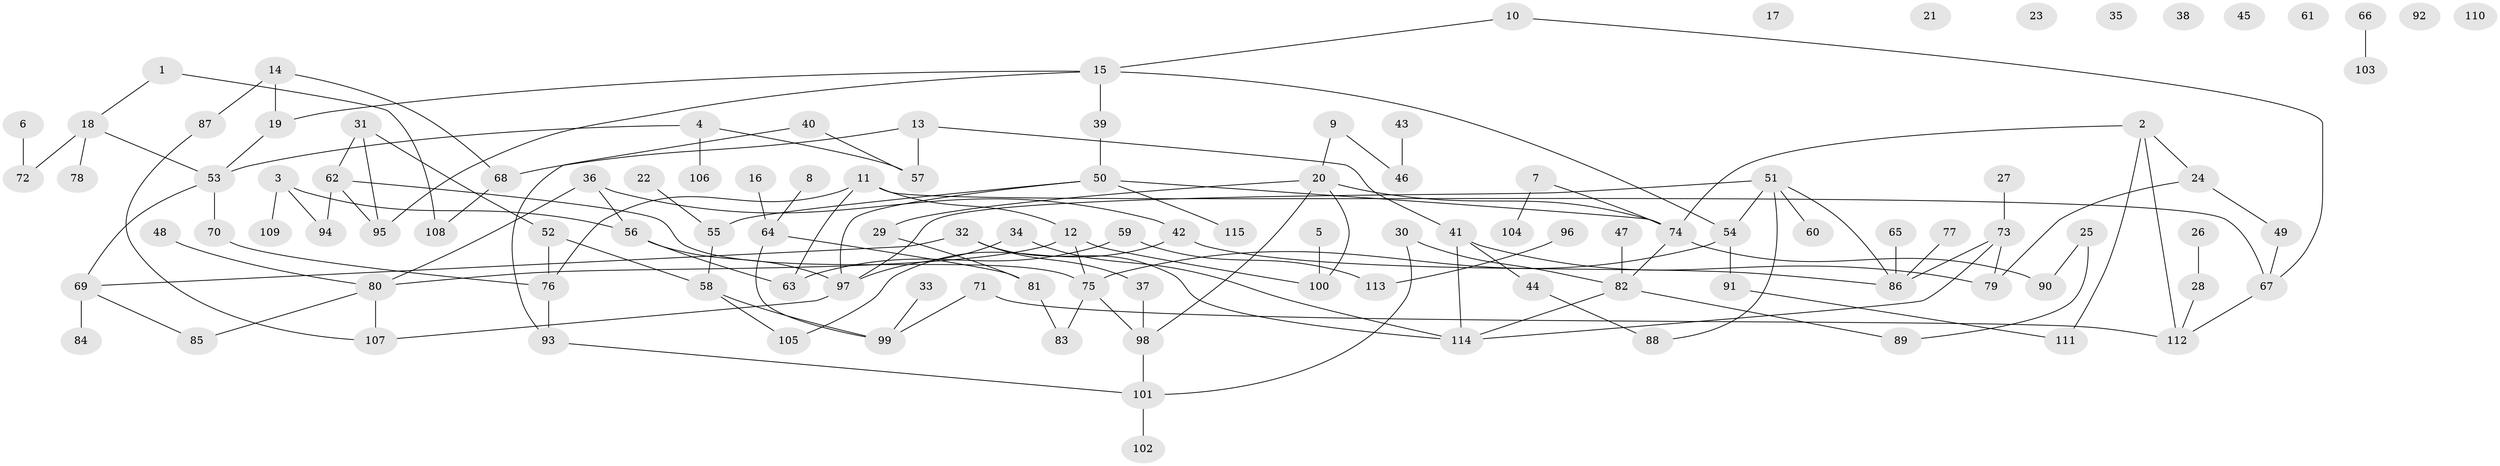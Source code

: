 // coarse degree distribution, {2: 0.21518987341772153, 6: 0.0759493670886076, 3: 0.17721518987341772, 1: 0.21518987341772153, 7: 0.0379746835443038, 5: 0.0759493670886076, 4: 0.06329113924050633, 0: 0.12658227848101267, 8: 0.012658227848101266}
// Generated by graph-tools (version 1.1) at 2025/23/03/03/25 07:23:27]
// undirected, 115 vertices, 141 edges
graph export_dot {
graph [start="1"]
  node [color=gray90,style=filled];
  1;
  2;
  3;
  4;
  5;
  6;
  7;
  8;
  9;
  10;
  11;
  12;
  13;
  14;
  15;
  16;
  17;
  18;
  19;
  20;
  21;
  22;
  23;
  24;
  25;
  26;
  27;
  28;
  29;
  30;
  31;
  32;
  33;
  34;
  35;
  36;
  37;
  38;
  39;
  40;
  41;
  42;
  43;
  44;
  45;
  46;
  47;
  48;
  49;
  50;
  51;
  52;
  53;
  54;
  55;
  56;
  57;
  58;
  59;
  60;
  61;
  62;
  63;
  64;
  65;
  66;
  67;
  68;
  69;
  70;
  71;
  72;
  73;
  74;
  75;
  76;
  77;
  78;
  79;
  80;
  81;
  82;
  83;
  84;
  85;
  86;
  87;
  88;
  89;
  90;
  91;
  92;
  93;
  94;
  95;
  96;
  97;
  98;
  99;
  100;
  101;
  102;
  103;
  104;
  105;
  106;
  107;
  108;
  109;
  110;
  111;
  112;
  113;
  114;
  115;
  1 -- 18;
  1 -- 108;
  2 -- 24;
  2 -- 74;
  2 -- 111;
  2 -- 112;
  3 -- 56;
  3 -- 94;
  3 -- 109;
  4 -- 53;
  4 -- 57;
  4 -- 106;
  5 -- 100;
  6 -- 72;
  7 -- 74;
  7 -- 104;
  8 -- 64;
  9 -- 20;
  9 -- 46;
  10 -- 15;
  10 -- 67;
  11 -- 12;
  11 -- 63;
  11 -- 67;
  11 -- 76;
  12 -- 75;
  12 -- 80;
  12 -- 100;
  13 -- 41;
  13 -- 57;
  13 -- 68;
  14 -- 19;
  14 -- 68;
  14 -- 87;
  15 -- 19;
  15 -- 39;
  15 -- 54;
  15 -- 95;
  16 -- 64;
  18 -- 53;
  18 -- 72;
  18 -- 78;
  19 -- 53;
  20 -- 29;
  20 -- 74;
  20 -- 98;
  20 -- 100;
  22 -- 55;
  24 -- 49;
  24 -- 79;
  25 -- 89;
  25 -- 90;
  26 -- 28;
  27 -- 73;
  28 -- 112;
  29 -- 81;
  30 -- 82;
  30 -- 101;
  31 -- 52;
  31 -- 62;
  31 -- 95;
  32 -- 37;
  32 -- 69;
  32 -- 114;
  33 -- 99;
  34 -- 97;
  34 -- 114;
  36 -- 42;
  36 -- 56;
  36 -- 80;
  37 -- 98;
  39 -- 50;
  40 -- 57;
  40 -- 93;
  41 -- 44;
  41 -- 79;
  41 -- 114;
  42 -- 86;
  42 -- 105;
  43 -- 46;
  44 -- 88;
  47 -- 82;
  48 -- 80;
  49 -- 67;
  50 -- 55;
  50 -- 74;
  50 -- 97;
  50 -- 115;
  51 -- 54;
  51 -- 60;
  51 -- 86;
  51 -- 88;
  51 -- 97;
  52 -- 58;
  52 -- 76;
  53 -- 69;
  53 -- 70;
  54 -- 75;
  54 -- 91;
  55 -- 58;
  56 -- 63;
  56 -- 97;
  58 -- 99;
  58 -- 105;
  59 -- 63;
  59 -- 113;
  62 -- 75;
  62 -- 94;
  62 -- 95;
  64 -- 81;
  64 -- 99;
  65 -- 86;
  66 -- 103;
  67 -- 112;
  68 -- 108;
  69 -- 84;
  69 -- 85;
  70 -- 76;
  71 -- 99;
  71 -- 112;
  73 -- 79;
  73 -- 86;
  73 -- 114;
  74 -- 82;
  74 -- 90;
  75 -- 83;
  75 -- 98;
  76 -- 93;
  77 -- 86;
  80 -- 85;
  80 -- 107;
  81 -- 83;
  82 -- 89;
  82 -- 114;
  87 -- 107;
  91 -- 111;
  93 -- 101;
  96 -- 113;
  97 -- 107;
  98 -- 101;
  101 -- 102;
}
